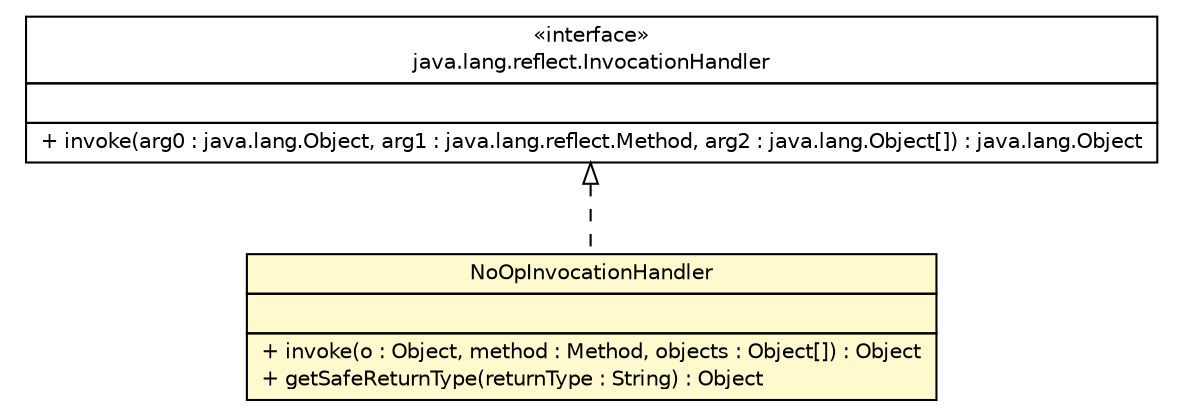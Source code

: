 #!/usr/local/bin/dot
#
# Class diagram 
# Generated by UMLGraph version 5.4 (http://www.umlgraph.org/)
#

digraph G {
	edge [fontname="Helvetica",fontsize=10,labelfontname="Helvetica",labelfontsize=10];
	node [fontname="Helvetica",fontsize=10,shape=plaintext];
	nodesep=0.25;
	ranksep=0.5;
	// com.appdynamics.apm.appagent.api.NoOpInvocationHandler
	c101 [label=<<table title="com.appdynamics.apm.appagent.api.NoOpInvocationHandler" border="0" cellborder="1" cellspacing="0" cellpadding="2" port="p" bgcolor="lemonChiffon" href="./NoOpInvocationHandler.html">
		<tr><td><table border="0" cellspacing="0" cellpadding="1">
<tr><td align="center" balign="center"> NoOpInvocationHandler </td></tr>
		</table></td></tr>
		<tr><td><table border="0" cellspacing="0" cellpadding="1">
<tr><td align="left" balign="left">  </td></tr>
		</table></td></tr>
		<tr><td><table border="0" cellspacing="0" cellpadding="1">
<tr><td align="left" balign="left"> + invoke(o : Object, method : Method, objects : Object[]) : Object </td></tr>
<tr><td align="left" balign="left"> + getSafeReturnType(returnType : String) : Object </td></tr>
		</table></td></tr>
		</table>>, URL="./NoOpInvocationHandler.html", fontname="Helvetica", fontcolor="black", fontsize=10.0];
	//com.appdynamics.apm.appagent.api.NoOpInvocationHandler implements java.lang.reflect.InvocationHandler
	c109:p -> c101:p [dir=back,arrowtail=empty,style=dashed];
	// java.lang.reflect.InvocationHandler
	c109 [label=<<table title="java.lang.reflect.InvocationHandler" border="0" cellborder="1" cellspacing="0" cellpadding="2" port="p" href="http://java.sun.com/j2se/1.4.2/docs/api/java/lang/reflect/InvocationHandler.html">
		<tr><td><table border="0" cellspacing="0" cellpadding="1">
<tr><td align="center" balign="center"> &#171;interface&#187; </td></tr>
<tr><td align="center" balign="center"> java.lang.reflect.InvocationHandler </td></tr>
		</table></td></tr>
		<tr><td><table border="0" cellspacing="0" cellpadding="1">
<tr><td align="left" balign="left">  </td></tr>
		</table></td></tr>
		<tr><td><table border="0" cellspacing="0" cellpadding="1">
<tr><td align="left" balign="left"> + invoke(arg0 : java.lang.Object, arg1 : java.lang.reflect.Method, arg2 : java.lang.Object[]) : java.lang.Object </td></tr>
		</table></td></tr>
		</table>>, URL="http://java.sun.com/j2se/1.4.2/docs/api/java/lang/reflect/InvocationHandler.html", fontname="Helvetica", fontcolor="black", fontsize=10.0];
}

